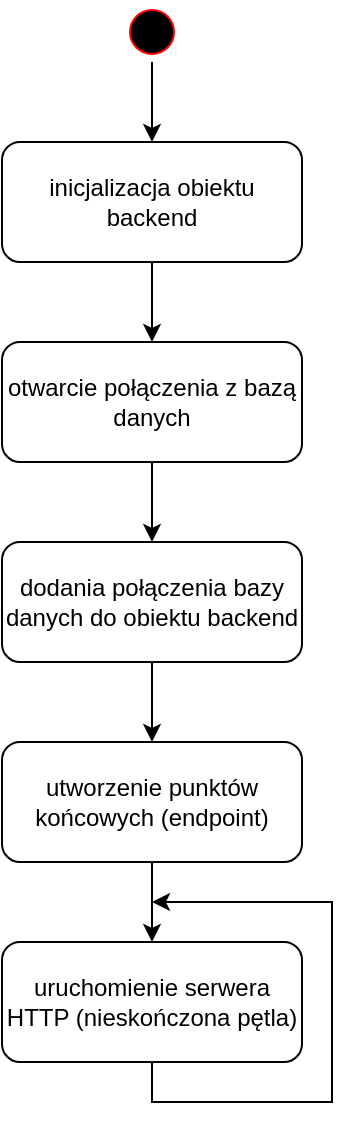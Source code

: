 <mxfile version="22.1.1" type="device">
  <diagram name="Strona-1" id="4IL6ajh2CoNz9iHl3vMC">
    <mxGraphModel dx="1050" dy="566" grid="1" gridSize="10" guides="1" tooltips="1" connect="1" arrows="1" fold="1" page="1" pageScale="1" pageWidth="827" pageHeight="1169" math="0" shadow="0">
      <root>
        <mxCell id="0" />
        <mxCell id="1" parent="0" />
        <mxCell id="8k0b6owkMai25SON3Frz-13" style="edgeStyle=orthogonalEdgeStyle;rounded=0;orthogonalLoop=1;jettySize=auto;html=1;entryX=0.5;entryY=0;entryDx=0;entryDy=0;" edge="1" parent="1" source="8k0b6owkMai25SON3Frz-2" target="8k0b6owkMai25SON3Frz-8">
          <mxGeometry relative="1" as="geometry" />
        </mxCell>
        <mxCell id="8k0b6owkMai25SON3Frz-2" value="dodania połączenia bazy danych do obiektu backend" style="rounded=1;whiteSpace=wrap;html=1;" vertex="1" parent="1">
          <mxGeometry x="265" y="300" width="150" height="60" as="geometry" />
        </mxCell>
        <mxCell id="8k0b6owkMai25SON3Frz-10" style="edgeStyle=orthogonalEdgeStyle;rounded=0;orthogonalLoop=1;jettySize=auto;html=1;entryX=0.5;entryY=0;entryDx=0;entryDy=0;" edge="1" parent="1" source="8k0b6owkMai25SON3Frz-3" target="8k0b6owkMai25SON3Frz-7">
          <mxGeometry relative="1" as="geometry" />
        </mxCell>
        <mxCell id="8k0b6owkMai25SON3Frz-3" value="" style="ellipse;html=1;shape=startState;fillColor=#000000;strokeColor=#ff0000;" vertex="1" parent="1">
          <mxGeometry x="325" y="30" width="30" height="30" as="geometry" />
        </mxCell>
        <mxCell id="8k0b6owkMai25SON3Frz-12" style="edgeStyle=orthogonalEdgeStyle;rounded=0;orthogonalLoop=1;jettySize=auto;html=1;entryX=0.5;entryY=0;entryDx=0;entryDy=0;" edge="1" parent="1" source="8k0b6owkMai25SON3Frz-6" target="8k0b6owkMai25SON3Frz-2">
          <mxGeometry relative="1" as="geometry" />
        </mxCell>
        <mxCell id="8k0b6owkMai25SON3Frz-6" value="otwarcie połączenia z bazą danych" style="rounded=1;whiteSpace=wrap;html=1;" vertex="1" parent="1">
          <mxGeometry x="265" y="200" width="150" height="60" as="geometry" />
        </mxCell>
        <mxCell id="8k0b6owkMai25SON3Frz-11" style="edgeStyle=orthogonalEdgeStyle;rounded=0;orthogonalLoop=1;jettySize=auto;html=1;entryX=0.5;entryY=0;entryDx=0;entryDy=0;" edge="1" parent="1" source="8k0b6owkMai25SON3Frz-7" target="8k0b6owkMai25SON3Frz-6">
          <mxGeometry relative="1" as="geometry" />
        </mxCell>
        <mxCell id="8k0b6owkMai25SON3Frz-7" value="inicjalizacja obiektu backend" style="rounded=1;whiteSpace=wrap;html=1;" vertex="1" parent="1">
          <mxGeometry x="265" y="100" width="150" height="60" as="geometry" />
        </mxCell>
        <mxCell id="8k0b6owkMai25SON3Frz-17" style="edgeStyle=orthogonalEdgeStyle;rounded=0;orthogonalLoop=1;jettySize=auto;html=1;entryX=0.5;entryY=0;entryDx=0;entryDy=0;" edge="1" parent="1" source="8k0b6owkMai25SON3Frz-8" target="8k0b6owkMai25SON3Frz-9">
          <mxGeometry relative="1" as="geometry" />
        </mxCell>
        <mxCell id="8k0b6owkMai25SON3Frz-8" value="utworzenie punktów końcowych (endpoint)" style="rounded=1;whiteSpace=wrap;html=1;" vertex="1" parent="1">
          <mxGeometry x="265" y="400" width="150" height="60" as="geometry" />
        </mxCell>
        <mxCell id="8k0b6owkMai25SON3Frz-15" style="edgeStyle=orthogonalEdgeStyle;rounded=0;orthogonalLoop=1;jettySize=auto;html=1;" edge="1" parent="1">
          <mxGeometry relative="1" as="geometry">
            <mxPoint x="340" y="480" as="targetPoint" />
            <mxPoint x="350" y="560" as="sourcePoint" />
            <Array as="points">
              <mxPoint x="340" y="560" />
              <mxPoint x="340" y="580" />
              <mxPoint x="430" y="580" />
              <mxPoint x="430" y="480" />
            </Array>
          </mxGeometry>
        </mxCell>
        <mxCell id="8k0b6owkMai25SON3Frz-9" value="uruchomienie serwera HTTP (nieskończona pętla)" style="rounded=1;whiteSpace=wrap;html=1;" vertex="1" parent="1">
          <mxGeometry x="265" y="500" width="150" height="60" as="geometry" />
        </mxCell>
      </root>
    </mxGraphModel>
  </diagram>
</mxfile>
